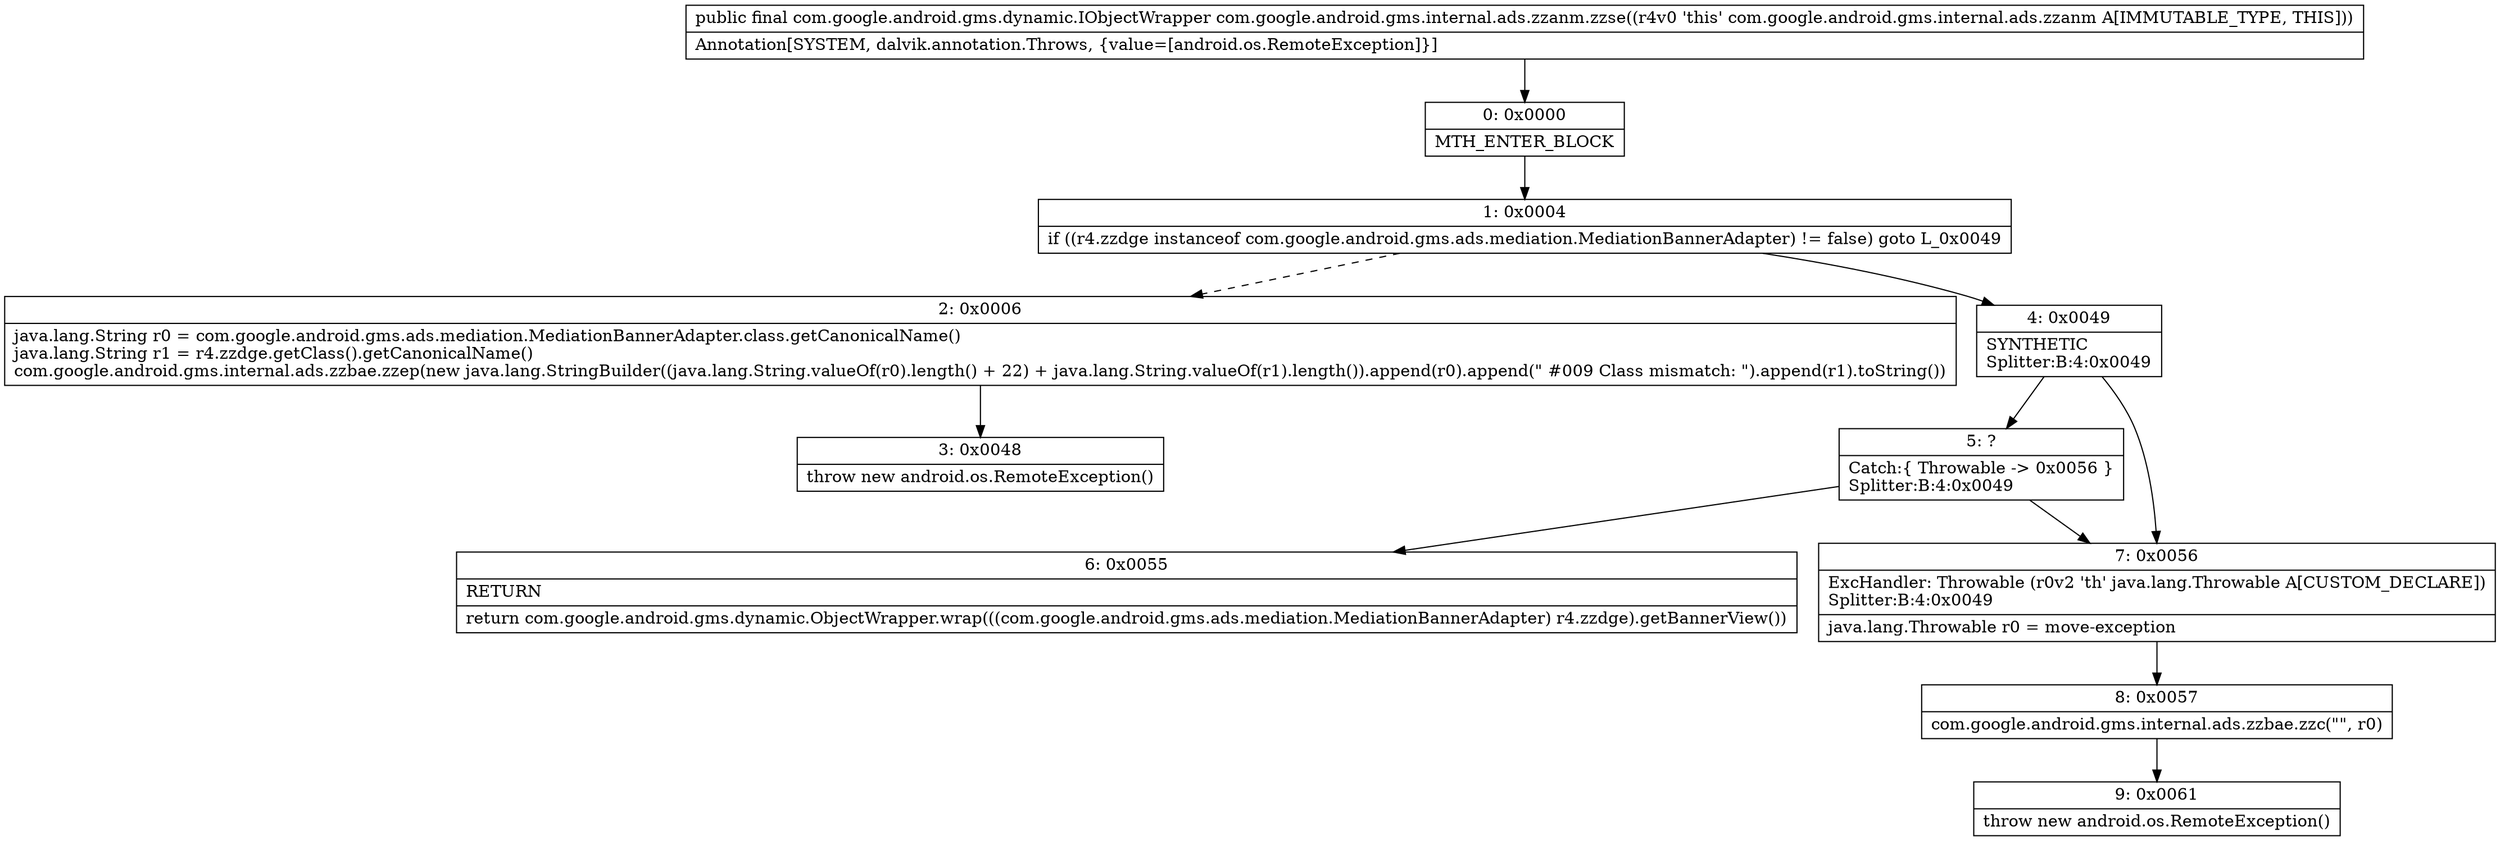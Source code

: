 digraph "CFG forcom.google.android.gms.internal.ads.zzanm.zzse()Lcom\/google\/android\/gms\/dynamic\/IObjectWrapper;" {
Node_0 [shape=record,label="{0\:\ 0x0000|MTH_ENTER_BLOCK\l}"];
Node_1 [shape=record,label="{1\:\ 0x0004|if ((r4.zzdge instanceof com.google.android.gms.ads.mediation.MediationBannerAdapter) != false) goto L_0x0049\l}"];
Node_2 [shape=record,label="{2\:\ 0x0006|java.lang.String r0 = com.google.android.gms.ads.mediation.MediationBannerAdapter.class.getCanonicalName()\ljava.lang.String r1 = r4.zzdge.getClass().getCanonicalName()\lcom.google.android.gms.internal.ads.zzbae.zzep(new java.lang.StringBuilder((java.lang.String.valueOf(r0).length() + 22) + java.lang.String.valueOf(r1).length()).append(r0).append(\" #009 Class mismatch: \").append(r1).toString())\l}"];
Node_3 [shape=record,label="{3\:\ 0x0048|throw new android.os.RemoteException()\l}"];
Node_4 [shape=record,label="{4\:\ 0x0049|SYNTHETIC\lSplitter:B:4:0x0049\l}"];
Node_5 [shape=record,label="{5\:\ ?|Catch:\{ Throwable \-\> 0x0056 \}\lSplitter:B:4:0x0049\l}"];
Node_6 [shape=record,label="{6\:\ 0x0055|RETURN\l|return com.google.android.gms.dynamic.ObjectWrapper.wrap(((com.google.android.gms.ads.mediation.MediationBannerAdapter) r4.zzdge).getBannerView())\l}"];
Node_7 [shape=record,label="{7\:\ 0x0056|ExcHandler: Throwable (r0v2 'th' java.lang.Throwable A[CUSTOM_DECLARE])\lSplitter:B:4:0x0049\l|java.lang.Throwable r0 = move\-exception\l}"];
Node_8 [shape=record,label="{8\:\ 0x0057|com.google.android.gms.internal.ads.zzbae.zzc(\"\", r0)\l}"];
Node_9 [shape=record,label="{9\:\ 0x0061|throw new android.os.RemoteException()\l}"];
MethodNode[shape=record,label="{public final com.google.android.gms.dynamic.IObjectWrapper com.google.android.gms.internal.ads.zzanm.zzse((r4v0 'this' com.google.android.gms.internal.ads.zzanm A[IMMUTABLE_TYPE, THIS]))  | Annotation[SYSTEM, dalvik.annotation.Throws, \{value=[android.os.RemoteException]\}]\l}"];
MethodNode -> Node_0;
Node_0 -> Node_1;
Node_1 -> Node_2[style=dashed];
Node_1 -> Node_4;
Node_2 -> Node_3;
Node_4 -> Node_5;
Node_4 -> Node_7;
Node_5 -> Node_7;
Node_5 -> Node_6;
Node_7 -> Node_8;
Node_8 -> Node_9;
}

